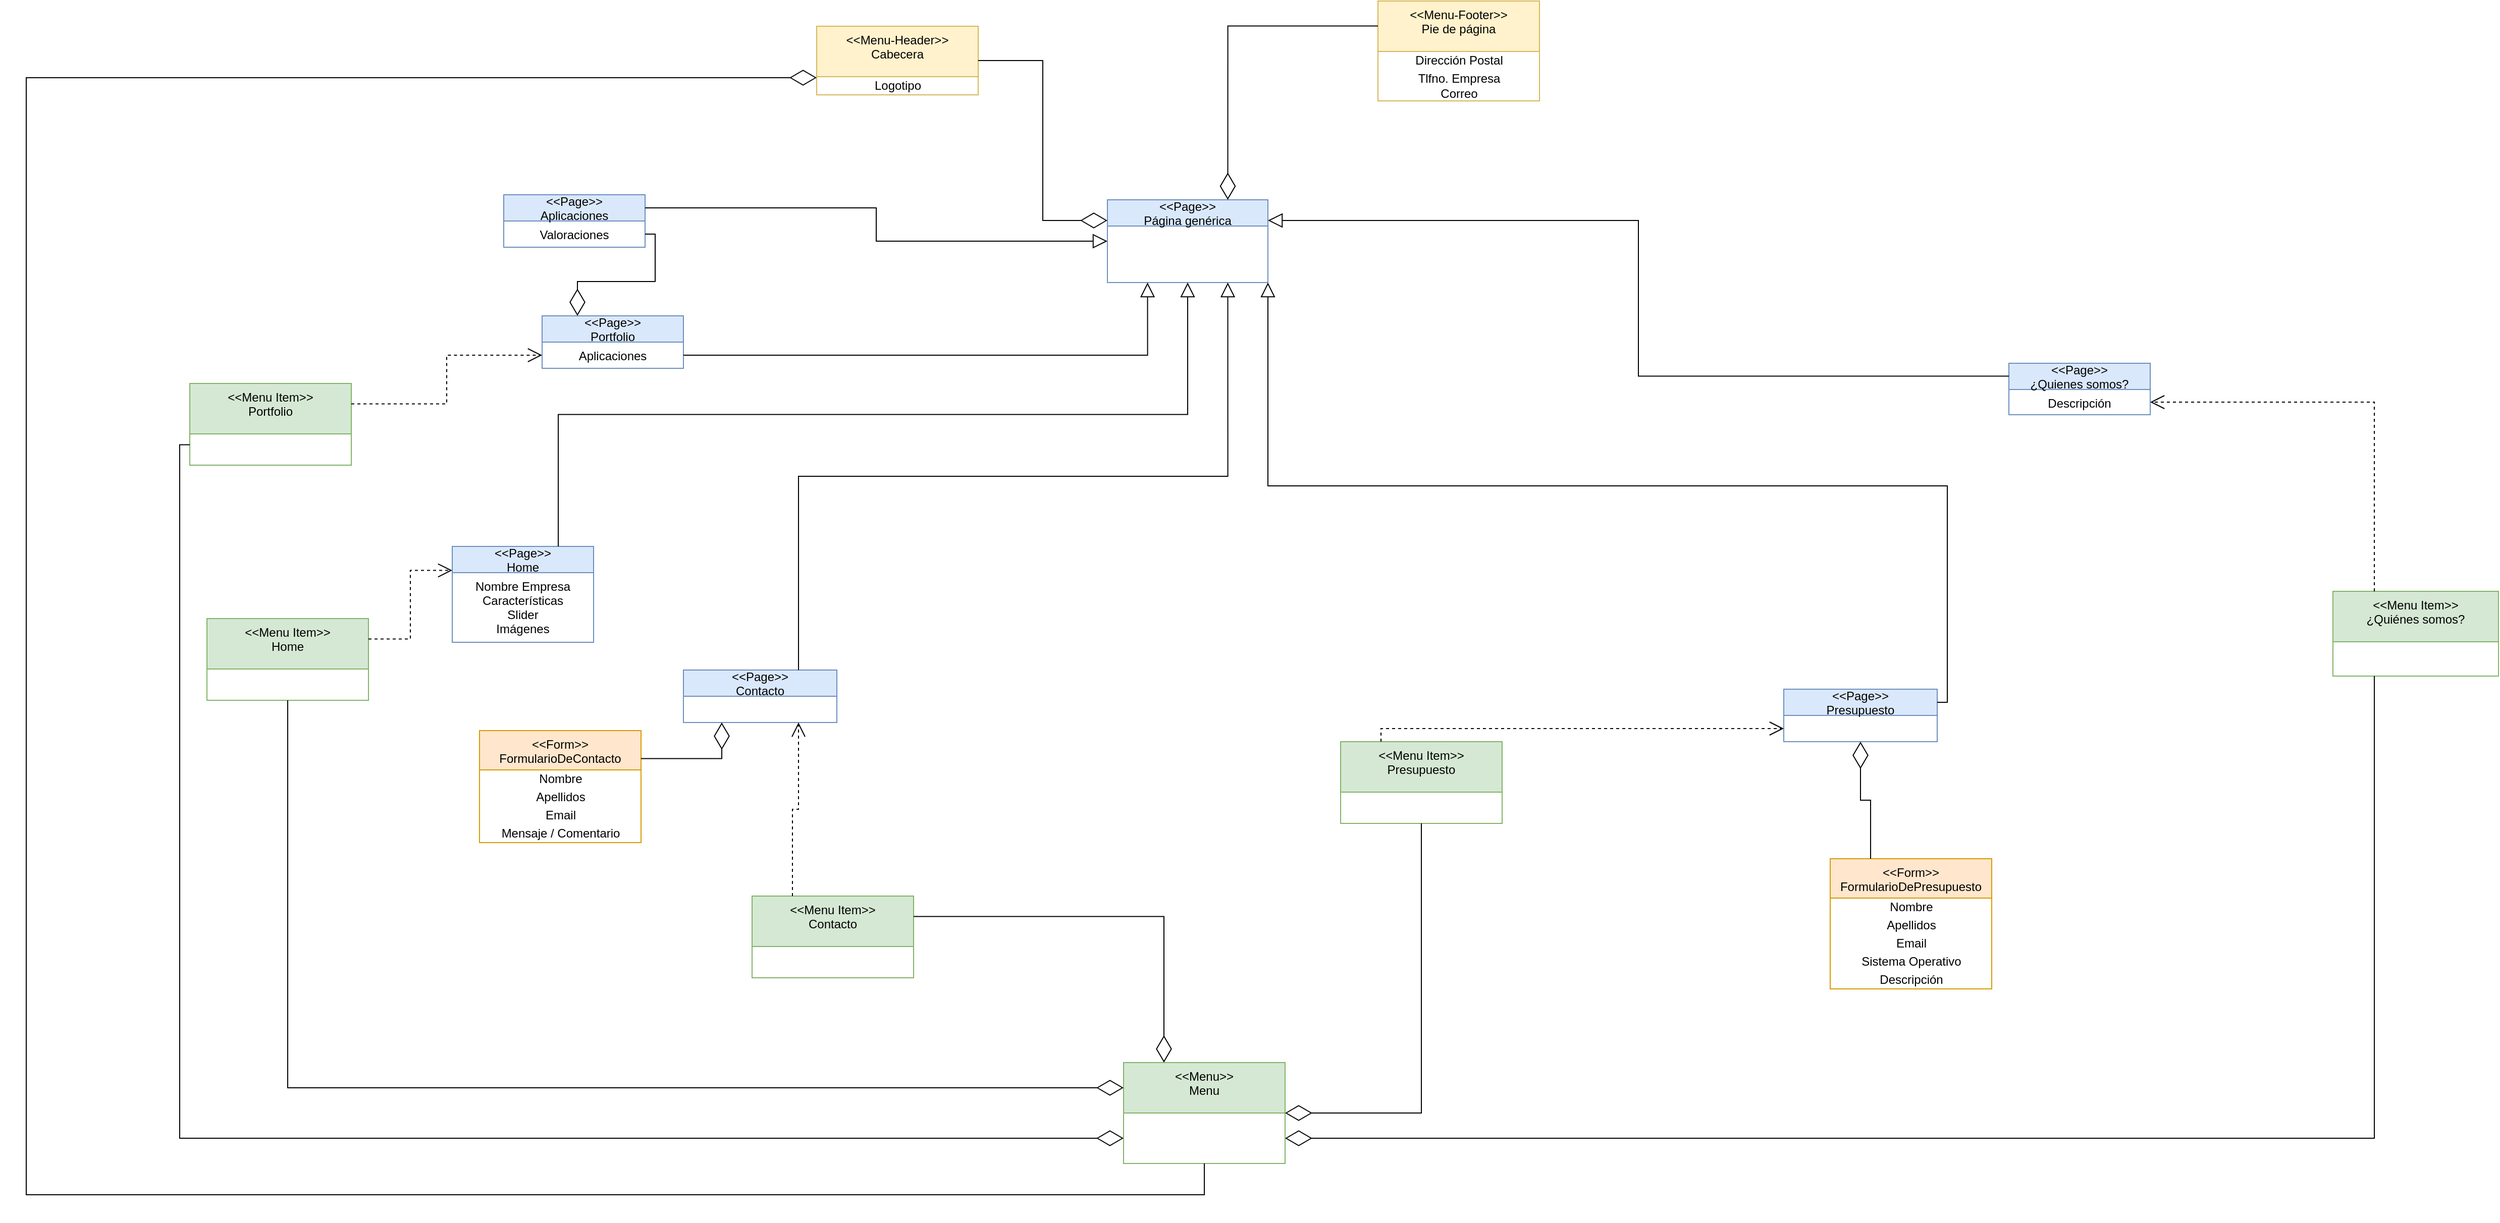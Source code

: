<mxfile version="15.4.0" type="device"><diagram id="yA0G8UE_XmNXI0Ufz7mg" name="Page-1"><mxGraphModel dx="3234" dy="2211" grid="0" gridSize="10" guides="1" tooltips="1" connect="1" arrows="1" fold="1" page="0" pageScale="1" pageWidth="827" pageHeight="1169" math="0" shadow="0"><root><mxCell id="0"/><mxCell id="1" parent="0"/><mxCell id="hKRWNTkdXomV-O8M1W_Q-1" value="&lt;&lt;Menu&gt;&gt;&#10;Menu" style="swimlane;fontStyle=0;align=center;verticalAlign=top;childLayout=stackLayout;horizontal=1;startSize=50;horizontalStack=0;resizeParent=1;resizeParentMax=0;resizeLast=0;collapsible=1;marginBottom=0;fillColor=#d5e8d4;strokeColor=#82b366;" parent="1" vertex="1"><mxGeometry x="313" y="549" width="160" height="100" as="geometry"/></mxCell><mxCell id="hKRWNTkdXomV-O8M1W_Q-7" value="&lt;&lt;Menu Item&gt;&gt;&#10;Portfolio" style="swimlane;fontStyle=0;align=center;verticalAlign=top;childLayout=stackLayout;horizontal=1;startSize=50;horizontalStack=0;resizeParent=1;resizeParentMax=0;resizeLast=0;collapsible=1;marginBottom=0;fillColor=#d5e8d4;strokeColor=#82b366;" parent="1" vertex="1"><mxGeometry x="-612" y="-124" width="160" height="81" as="geometry"/></mxCell><mxCell id="hKRWNTkdXomV-O8M1W_Q-17" value="&lt;&lt;Menu Item&gt;&gt;&#10;¿Quiénes somos?" style="swimlane;fontStyle=0;align=center;verticalAlign=top;childLayout=stackLayout;horizontal=1;startSize=50;horizontalStack=0;resizeParent=1;resizeParentMax=0;resizeLast=0;collapsible=1;marginBottom=0;fillColor=#d5e8d4;strokeColor=#82b366;" parent="1" vertex="1"><mxGeometry x="1511" y="82" width="164" height="84" as="geometry"/></mxCell><mxCell id="hKRWNTkdXomV-O8M1W_Q-23" value="&lt;&lt;Menu Item&gt;&gt;&#10;Presupuesto" style="swimlane;fontStyle=0;align=center;verticalAlign=top;childLayout=stackLayout;horizontal=1;startSize=50;horizontalStack=0;resizeParent=1;resizeParentMax=0;resizeLast=0;collapsible=1;marginBottom=0;fillColor=#d5e8d4;strokeColor=#82b366;" parent="1" vertex="1"><mxGeometry x="528" y="231" width="160" height="81" as="geometry"/></mxCell><mxCell id="hKRWNTkdXomV-O8M1W_Q-37" value="&lt;&lt;Form&gt;&gt;&#10;FormularioDeContacto" style="swimlane;fontStyle=0;align=center;verticalAlign=top;childLayout=stackLayout;horizontal=1;startSize=39;horizontalStack=0;resizeParent=1;resizeParentMax=0;resizeLast=0;collapsible=1;marginBottom=0;fillColor=#ffe6cc;strokeColor=#d79b00;" parent="1" vertex="1"><mxGeometry x="-325" y="220" width="160" height="111" as="geometry"/></mxCell><mxCell id="hKRWNTkdXomV-O8M1W_Q-34" value="Nombre" style="text;html=1;align=center;verticalAlign=middle;resizable=0;points=[];autosize=1;" parent="hKRWNTkdXomV-O8M1W_Q-37" vertex="1"><mxGeometry y="39" width="160" height="18" as="geometry"/></mxCell><mxCell id="8-_YNBI-Xo3XljAT3MFW-4" value="Apellidos" style="text;html=1;align=center;verticalAlign=middle;resizable=0;points=[];autosize=1;" parent="hKRWNTkdXomV-O8M1W_Q-37" vertex="1"><mxGeometry y="57" width="160" height="18" as="geometry"/></mxCell><mxCell id="8-_YNBI-Xo3XljAT3MFW-14" value="Email" style="text;html=1;align=center;verticalAlign=middle;resizable=0;points=[];autosize=1;" parent="hKRWNTkdXomV-O8M1W_Q-37" vertex="1"><mxGeometry y="75" width="160" height="18" as="geometry"/></mxCell><mxCell id="8-_YNBI-Xo3XljAT3MFW-3" value="Mensaje / Comentario" style="text;html=1;align=center;verticalAlign=middle;resizable=0;points=[];autosize=1;" parent="hKRWNTkdXomV-O8M1W_Q-37" vertex="1"><mxGeometry y="93" width="160" height="18" as="geometry"/></mxCell><mxCell id="8-_YNBI-Xo3XljAT3MFW-54" value="&lt;&lt;Menu-Header&gt;&gt;&#10;Cabecera" style="swimlane;fontStyle=0;align=center;verticalAlign=top;childLayout=stackLayout;horizontal=1;startSize=50;horizontalStack=0;resizeParent=1;resizeParentMax=0;resizeLast=0;collapsible=1;marginBottom=0;fillColor=#fff2cc;strokeColor=#d6b656;" parent="1" vertex="1"><mxGeometry x="9" y="-478" width="160" height="68" as="geometry"/></mxCell><mxCell id="8-_YNBI-Xo3XljAT3MFW-55" value="Logotipo" style="text;html=1;align=center;verticalAlign=middle;resizable=0;points=[];autosize=1;" parent="8-_YNBI-Xo3XljAT3MFW-54" vertex="1"><mxGeometry y="50" width="160" height="18" as="geometry"/></mxCell><mxCell id="8-_YNBI-Xo3XljAT3MFW-58" value="&lt;&lt;Menu-Footer&gt;&gt;&#10;Pie de página" style="swimlane;fontStyle=0;align=center;verticalAlign=top;childLayout=stackLayout;horizontal=1;startSize=50;horizontalStack=0;resizeParent=1;resizeParentMax=0;resizeLast=0;collapsible=1;marginBottom=0;fillColor=#fff2cc;strokeColor=#d6b656;" parent="1" vertex="1"><mxGeometry x="565" y="-503" width="160" height="99" as="geometry"/></mxCell><mxCell id="8-_YNBI-Xo3XljAT3MFW-72" value="Dirección Postal" style="text;html=1;align=center;verticalAlign=middle;resizable=0;points=[];autosize=1;" parent="8-_YNBI-Xo3XljAT3MFW-58" vertex="1"><mxGeometry y="50" width="160" height="18" as="geometry"/></mxCell><mxCell id="8-_YNBI-Xo3XljAT3MFW-61" value="Tlfno. Empresa&lt;br&gt;Correo&lt;br&gt;" style="text;html=1;align=center;verticalAlign=middle;resizable=0;points=[];autosize=1;" parent="8-_YNBI-Xo3XljAT3MFW-58" vertex="1"><mxGeometry y="68" width="160" height="31" as="geometry"/></mxCell><mxCell id="uSKGlv6VRu8ZMcw1zpjb-21" value="&lt;&lt;Form&gt;&gt;&#10;FormularioDePresupuesto" style="swimlane;fontStyle=0;align=center;verticalAlign=top;childLayout=stackLayout;horizontal=1;startSize=39;horizontalStack=0;resizeParent=1;resizeParentMax=0;resizeLast=0;collapsible=1;marginBottom=0;fillColor=#ffe6cc;strokeColor=#d79b00;" parent="1" vertex="1"><mxGeometry x="1013" y="347" width="160" height="129" as="geometry"/></mxCell><mxCell id="uSKGlv6VRu8ZMcw1zpjb-22" value="Nombre" style="text;html=1;align=center;verticalAlign=middle;resizable=0;points=[];autosize=1;" parent="uSKGlv6VRu8ZMcw1zpjb-21" vertex="1"><mxGeometry y="39" width="160" height="18" as="geometry"/></mxCell><mxCell id="uSKGlv6VRu8ZMcw1zpjb-23" value="Apellidos" style="text;html=1;align=center;verticalAlign=middle;resizable=0;points=[];autosize=1;" parent="uSKGlv6VRu8ZMcw1zpjb-21" vertex="1"><mxGeometry y="57" width="160" height="18" as="geometry"/></mxCell><mxCell id="uSKGlv6VRu8ZMcw1zpjb-24" value="Email" style="text;html=1;align=center;verticalAlign=middle;resizable=0;points=[];autosize=1;" parent="uSKGlv6VRu8ZMcw1zpjb-21" vertex="1"><mxGeometry y="75" width="160" height="18" as="geometry"/></mxCell><mxCell id="uSKGlv6VRu8ZMcw1zpjb-25" value="Sistema Operativo" style="text;html=1;align=center;verticalAlign=middle;resizable=0;points=[];autosize=1;" parent="uSKGlv6VRu8ZMcw1zpjb-21" vertex="1"><mxGeometry y="93" width="160" height="18" as="geometry"/></mxCell><mxCell id="uSKGlv6VRu8ZMcw1zpjb-26" value="Descripción" style="text;html=1;align=center;verticalAlign=middle;resizable=0;points=[];autosize=1;" parent="uSKGlv6VRu8ZMcw1zpjb-21" vertex="1"><mxGeometry y="111" width="160" height="18" as="geometry"/></mxCell><mxCell id="jjfaVqkgL9GFzx0vU8Dk-1" value="&lt;&lt;Menu Item&gt;&gt;&#10;Contacto" style="swimlane;fontStyle=0;align=center;verticalAlign=top;childLayout=stackLayout;horizontal=1;startSize=50;horizontalStack=0;resizeParent=1;resizeParentMax=0;resizeLast=0;collapsible=1;marginBottom=0;fillColor=#d5e8d4;strokeColor=#82b366;" parent="1" vertex="1"><mxGeometry x="-55" y="384" width="160" height="81" as="geometry"/></mxCell><mxCell id="14crKxM14k7ak86ih8j9-1" value="&lt;&lt;Menu Item&gt;&gt;&#10;Home" style="swimlane;fontStyle=0;align=center;verticalAlign=top;childLayout=stackLayout;horizontal=1;startSize=50;horizontalStack=0;resizeParent=1;resizeParentMax=0;resizeLast=0;collapsible=1;marginBottom=0;fillColor=#d5e8d4;strokeColor=#82b366;" parent="1" vertex="1"><mxGeometry x="-595" y="109" width="160" height="81" as="geometry"/></mxCell><mxCell id="r9jEuWJ0YS5XxkECisP7-10" value="&lt;&lt;Page&gt;&gt;&#10;Portfolio" style="swimlane;fontStyle=0;childLayout=stackLayout;horizontal=1;startSize=26;fillColor=#dae8fc;horizontalStack=0;resizeParent=1;resizeParentMax=0;resizeLast=0;collapsible=1;marginBottom=0;align=center;strokeColor=#6c8ebf;" parent="1" vertex="1"><mxGeometry x="-263" y="-191" width="140" height="52" as="geometry"/></mxCell><mxCell id="r9jEuWJ0YS5XxkECisP7-11" value="Aplicaciones&#10;" style="text;strokeColor=none;fillColor=none;align=center;verticalAlign=top;spacingLeft=4;spacingRight=4;overflow=hidden;rotatable=0;points=[[0,0.5],[1,0.5]];portConstraint=eastwest;" parent="r9jEuWJ0YS5XxkECisP7-10" vertex="1"><mxGeometry y="26" width="140" height="26" as="geometry"/></mxCell><mxCell id="r9jEuWJ0YS5XxkECisP7-17" value="&lt;&lt;Page&gt;&gt;&#10;Home" style="swimlane;fontStyle=0;childLayout=stackLayout;horizontal=1;startSize=26;fillColor=#dae8fc;horizontalStack=0;resizeParent=1;resizeParentMax=0;resizeLast=0;collapsible=1;marginBottom=0;align=center;strokeColor=#6c8ebf;" parent="1" vertex="1"><mxGeometry x="-352" y="37.5" width="140" height="95" as="geometry"/></mxCell><mxCell id="r9jEuWJ0YS5XxkECisP7-18" value="Nombre Empresa&#10;Características&#10;Slider&#10;Imágenes" style="text;strokeColor=none;fillColor=none;align=center;verticalAlign=top;spacingLeft=4;spacingRight=4;overflow=hidden;rotatable=0;points=[[0,0.5],[1,0.5]];portConstraint=eastwest;" parent="r9jEuWJ0YS5XxkECisP7-17" vertex="1"><mxGeometry y="26" width="140" height="69" as="geometry"/></mxCell><mxCell id="r9jEuWJ0YS5XxkECisP7-21" value="&lt;&lt;Page&gt;&gt;&#10;Presupuesto" style="swimlane;fontStyle=0;childLayout=stackLayout;horizontal=1;startSize=26;fillColor=#dae8fc;horizontalStack=0;resizeParent=1;resizeParentMax=0;resizeLast=0;collapsible=1;marginBottom=0;align=center;strokeColor=#6c8ebf;" parent="1" vertex="1"><mxGeometry x="967" y="179" width="152" height="52" as="geometry"/></mxCell><mxCell id="r9jEuWJ0YS5XxkECisP7-25" value="" style="endArrow=diamondThin;endFill=0;endSize=24;html=1;rounded=0;exitX=0.25;exitY=0;exitDx=0;exitDy=0;entryX=0.5;entryY=1;entryDx=0;entryDy=0;edgeStyle=orthogonalEdgeStyle;" parent="1" target="r9jEuWJ0YS5XxkECisP7-21" edge="1" source="uSKGlv6VRu8ZMcw1zpjb-21"><mxGeometry width="160" relative="1" as="geometry"><mxPoint x="744" y="-693" as="sourcePoint"/><mxPoint x="1166" y="224" as="targetPoint"/></mxGeometry></mxCell><mxCell id="r9jEuWJ0YS5XxkECisP7-26" value="&lt;&lt;Page&gt;&gt;&#10;Contacto" style="swimlane;fontStyle=0;childLayout=stackLayout;horizontal=1;startSize=26;fillColor=#dae8fc;horizontalStack=0;resizeParent=1;resizeParentMax=0;resizeLast=0;collapsible=1;marginBottom=0;align=center;strokeColor=#6c8ebf;" parent="1" vertex="1"><mxGeometry x="-123" y="160" width="152" height="52" as="geometry"/></mxCell><mxCell id="r9jEuWJ0YS5XxkECisP7-29" value="&lt;&lt;Page&gt;&gt;&#10;¿Quienes somos?" style="swimlane;fontStyle=0;childLayout=stackLayout;horizontal=1;startSize=26;fillColor=#dae8fc;horizontalStack=0;resizeParent=1;resizeParentMax=0;resizeLast=0;collapsible=1;marginBottom=0;align=center;strokeColor=#6c8ebf;" parent="1" vertex="1"><mxGeometry x="1190" y="-144" width="140" height="51" as="geometry"/></mxCell><mxCell id="r9jEuWJ0YS5XxkECisP7-30" value="Descripción" style="text;strokeColor=none;fillColor=none;align=center;verticalAlign=top;spacingLeft=4;spacingRight=4;overflow=hidden;rotatable=0;points=[[0,0.5],[1,0.5]];portConstraint=eastwest;" parent="r9jEuWJ0YS5XxkECisP7-29" vertex="1"><mxGeometry y="26" width="140" height="25" as="geometry"/></mxCell><mxCell id="3JLTGPS4duu8fIlQFXRI-1" value="&lt;&lt;Page&gt;&gt;&#10;Aplicaciones" style="swimlane;fontStyle=0;childLayout=stackLayout;horizontal=1;startSize=26;fillColor=#dae8fc;horizontalStack=0;resizeParent=1;resizeParentMax=0;resizeLast=0;collapsible=1;marginBottom=0;align=center;strokeColor=#6c8ebf;" parent="1" vertex="1"><mxGeometry x="-301" y="-311" width="140" height="52" as="geometry"/></mxCell><mxCell id="3JLTGPS4duu8fIlQFXRI-2" value="Valoraciones" style="text;strokeColor=none;fillColor=none;align=center;verticalAlign=top;spacingLeft=4;spacingRight=4;overflow=hidden;rotatable=0;points=[[0,0.5],[1,0.5]];portConstraint=eastwest;" parent="3JLTGPS4duu8fIlQFXRI-1" vertex="1"><mxGeometry y="26" width="140" height="26" as="geometry"/></mxCell><mxCell id="3JLTGPS4duu8fIlQFXRI-3" value="" style="endArrow=diamondThin;endFill=0;endSize=24;html=1;rounded=0;entryX=0.25;entryY=0;entryDx=0;entryDy=0;exitX=1;exitY=0.5;exitDx=0;exitDy=0;edgeStyle=orthogonalEdgeStyle;" parent="1" source="3JLTGPS4duu8fIlQFXRI-2" target="r9jEuWJ0YS5XxkECisP7-10" edge="1"><mxGeometry width="160" relative="1" as="geometry"><mxPoint x="-542" y="121" as="sourcePoint"/><mxPoint x="-382" y="121" as="targetPoint"/></mxGeometry></mxCell><mxCell id="3JLTGPS4duu8fIlQFXRI-4" value="" style="endArrow=diamondThin;endFill=0;endSize=24;html=1;rounded=0;entryX=0;entryY=0.75;entryDx=0;entryDy=0;exitX=0;exitY=0.75;exitDx=0;exitDy=0;edgeStyle=orthogonalEdgeStyle;" parent="1" source="hKRWNTkdXomV-O8M1W_Q-7" target="hKRWNTkdXomV-O8M1W_Q-1" edge="1"><mxGeometry width="160" relative="1" as="geometry"><mxPoint x="14" y="157" as="sourcePoint"/><mxPoint x="174" y="157" as="targetPoint"/></mxGeometry></mxCell><mxCell id="3JLTGPS4duu8fIlQFXRI-5" value="" style="endArrow=diamondThin;endFill=0;endSize=24;html=1;rounded=0;exitX=0.5;exitY=1;exitDx=0;exitDy=0;entryX=0;entryY=0.25;entryDx=0;entryDy=0;edgeStyle=orthogonalEdgeStyle;" parent="1" source="14crKxM14k7ak86ih8j9-1" edge="1" target="hKRWNTkdXomV-O8M1W_Q-1"><mxGeometry width="160" relative="1" as="geometry"><mxPoint x="12" y="19" as="sourcePoint"/><mxPoint x="366" y="19" as="targetPoint"/></mxGeometry></mxCell><mxCell id="3JLTGPS4duu8fIlQFXRI-23" value="" style="endArrow=diamondThin;endFill=0;endSize=24;html=1;rounded=0;exitX=0.5;exitY=1;exitDx=0;exitDy=0;entryX=1;entryY=0.5;entryDx=0;entryDy=0;edgeStyle=orthogonalEdgeStyle;" parent="1" source="hKRWNTkdXomV-O8M1W_Q-23" edge="1" target="hKRWNTkdXomV-O8M1W_Q-1"><mxGeometry width="160" relative="1" as="geometry"><mxPoint x="30" y="53" as="sourcePoint"/><mxPoint x="376" y="19" as="targetPoint"/></mxGeometry></mxCell><mxCell id="3JLTGPS4duu8fIlQFXRI-24" value="" style="endArrow=diamondThin;endFill=0;endSize=24;html=1;rounded=0;exitX=1;exitY=0.25;exitDx=0;exitDy=0;entryX=0.25;entryY=0;entryDx=0;entryDy=0;edgeStyle=orthogonalEdgeStyle;" parent="1" source="jjfaVqkgL9GFzx0vU8Dk-1" target="hKRWNTkdXomV-O8M1W_Q-1" edge="1"><mxGeometry width="160" relative="1" as="geometry"><mxPoint x="30" y="53" as="sourcePoint"/><mxPoint x="376" y="29" as="targetPoint"/></mxGeometry></mxCell><mxCell id="3JLTGPS4duu8fIlQFXRI-25" value="" style="endArrow=diamondThin;endFill=0;endSize=24;html=1;rounded=0;exitX=0.25;exitY=1;exitDx=0;exitDy=0;entryX=1;entryY=0.75;entryDx=0;entryDy=0;edgeStyle=orthogonalEdgeStyle;" parent="1" source="hKRWNTkdXomV-O8M1W_Q-17" edge="1" target="hKRWNTkdXomV-O8M1W_Q-1"><mxGeometry width="160" relative="1" as="geometry"><mxPoint x="40" y="63" as="sourcePoint"/><mxPoint x="500" y="194" as="targetPoint"/></mxGeometry></mxCell><mxCell id="u-VL629CcVsf0Xxn9hJs-5" value="&lt;&lt;Page&gt;&gt;&#10;Página genérica" style="swimlane;fontStyle=0;childLayout=stackLayout;horizontal=1;startSize=26;fillColor=#dae8fc;horizontalStack=0;resizeParent=1;resizeParentMax=0;resizeLast=0;collapsible=1;marginBottom=0;align=center;strokeColor=#6c8ebf;" vertex="1" collapsed="1" parent="1"><mxGeometry x="297" y="-306" width="159" height="82" as="geometry"><mxRectangle x="374" y="-201" width="140" height="65" as="alternateBounds"/></mxGeometry></mxCell><mxCell id="u-VL629CcVsf0Xxn9hJs-6" value="Descripción" style="text;strokeColor=none;fillColor=none;align=center;verticalAlign=top;spacingLeft=4;spacingRight=4;overflow=hidden;rotatable=0;points=[[0,0.5],[1,0.5]];portConstraint=eastwest;" vertex="1" parent="u-VL629CcVsf0Xxn9hJs-5"><mxGeometry y="26" width="159" height="39" as="geometry"/></mxCell><mxCell id="u-VL629CcVsf0Xxn9hJs-10" value="" style="endArrow=diamondThin;endFill=0;endSize=24;html=1;rounded=0;edgeStyle=orthogonalEdgeStyle;entryX=0;entryY=0.75;entryDx=0;entryDy=0;exitX=0.5;exitY=1;exitDx=0;exitDy=0;" edge="1" parent="1" source="hKRWNTkdXomV-O8M1W_Q-1" target="8-_YNBI-Xo3XljAT3MFW-54"><mxGeometry width="160" relative="1" as="geometry"><mxPoint x="146" y="-423" as="sourcePoint"/><mxPoint x="215" y="-371" as="targetPoint"/><Array as="points"><mxPoint x="393" y="680"/><mxPoint x="-774" y="680"/><mxPoint x="-774" y="-427"/></Array></mxGeometry></mxCell><mxCell id="u-VL629CcVsf0Xxn9hJs-11" value="" style="endArrow=diamondThin;endFill=0;endSize=24;html=1;rounded=0;edgeStyle=orthogonalEdgeStyle;entryX=0;entryY=0.25;entryDx=0;entryDy=0;exitX=1;exitY=0.5;exitDx=0;exitDy=0;" edge="1" parent="1" source="8-_YNBI-Xo3XljAT3MFW-54" target="u-VL629CcVsf0Xxn9hJs-5"><mxGeometry width="160" relative="1" as="geometry"><mxPoint x="68" y="-202" as="sourcePoint"/><mxPoint x="228" y="-202" as="targetPoint"/></mxGeometry></mxCell><mxCell id="u-VL629CcVsf0Xxn9hJs-12" value="" style="endArrow=diamondThin;endFill=0;endSize=24;html=1;rounded=0;edgeStyle=orthogonalEdgeStyle;entryX=0.75;entryY=0;entryDx=0;entryDy=0;exitX=0;exitY=0.25;exitDx=0;exitDy=0;" edge="1" parent="1" source="8-_YNBI-Xo3XljAT3MFW-58" target="u-VL629CcVsf0Xxn9hJs-5"><mxGeometry width="160" relative="1" as="geometry"><mxPoint x="544" y="-271" as="sourcePoint"/><mxPoint x="704" y="-271" as="targetPoint"/></mxGeometry></mxCell><mxCell id="u-VL629CcVsf0Xxn9hJs-13" value="" style="endArrow=block;endFill=0;endSize=12;html=1;rounded=0;edgeStyle=orthogonalEdgeStyle;entryX=0.25;entryY=1;entryDx=0;entryDy=0;exitX=1;exitY=0.5;exitDx=0;exitDy=0;" edge="1" parent="1" source="r9jEuWJ0YS5XxkECisP7-11" target="u-VL629CcVsf0Xxn9hJs-5"><mxGeometry width="160" relative="1" as="geometry"><mxPoint x="-73" y="-181" as="sourcePoint"/><mxPoint x="87" y="-181" as="targetPoint"/></mxGeometry></mxCell><mxCell id="u-VL629CcVsf0Xxn9hJs-14" value="" style="endArrow=block;endFill=0;endSize=12;html=1;rounded=0;edgeStyle=orthogonalEdgeStyle;entryX=0.5;entryY=1;entryDx=0;entryDy=0;exitX=0.75;exitY=0;exitDx=0;exitDy=0;" edge="1" parent="1" source="r9jEuWJ0YS5XxkECisP7-17" target="u-VL629CcVsf0Xxn9hJs-5"><mxGeometry width="160" relative="1" as="geometry"><mxPoint x="-173" y="-20.0" as="sourcePoint"/><mxPoint x="383.75" y="-224" as="targetPoint"/></mxGeometry></mxCell><mxCell id="u-VL629CcVsf0Xxn9hJs-15" value="" style="endArrow=block;endFill=0;endSize=12;html=1;rounded=0;edgeStyle=orthogonalEdgeStyle;entryX=1;entryY=1;entryDx=0;entryDy=0;exitX=1;exitY=0.25;exitDx=0;exitDy=0;" edge="1" parent="1" source="r9jEuWJ0YS5XxkECisP7-21" target="u-VL629CcVsf0Xxn9hJs-5"><mxGeometry width="160" relative="1" as="geometry"><mxPoint x="336" y="124" as="sourcePoint"/><mxPoint x="416.75" y="-217" as="targetPoint"/></mxGeometry></mxCell><mxCell id="u-VL629CcVsf0Xxn9hJs-16" value="" style="endArrow=block;endFill=0;endSize=12;html=1;rounded=0;edgeStyle=orthogonalEdgeStyle;entryX=0.75;entryY=1;entryDx=0;entryDy=0;exitX=0.75;exitY=0;exitDx=0;exitDy=0;" edge="1" parent="1" source="r9jEuWJ0YS5XxkECisP7-26" target="u-VL629CcVsf0Xxn9hJs-5"><mxGeometry width="160" relative="1" as="geometry"><mxPoint x="295.0" y="449.0" as="sourcePoint"/><mxPoint x="466.0" y="-214" as="targetPoint"/></mxGeometry></mxCell><mxCell id="u-VL629CcVsf0Xxn9hJs-17" value="" style="endArrow=block;endFill=0;endSize=12;html=1;rounded=0;edgeStyle=orthogonalEdgeStyle;exitX=0;exitY=0.25;exitDx=0;exitDy=0;entryX=1;entryY=0.25;entryDx=0;entryDy=0;" edge="1" parent="1" source="r9jEuWJ0YS5XxkECisP7-29" target="u-VL629CcVsf0Xxn9hJs-5"><mxGeometry width="160" relative="1" as="geometry"><mxPoint x="643.75" y="422" as="sourcePoint"/><mxPoint x="526" y="-237" as="targetPoint"/></mxGeometry></mxCell><mxCell id="u-VL629CcVsf0Xxn9hJs-20" value="" style="endArrow=diamondThin;endFill=0;endSize=24;html=1;rounded=0;edgeStyle=orthogonalEdgeStyle;entryX=0.25;entryY=1;entryDx=0;entryDy=0;exitX=1;exitY=0.25;exitDx=0;exitDy=0;" edge="1" parent="1" source="hKRWNTkdXomV-O8M1W_Q-37" target="r9jEuWJ0YS5XxkECisP7-26"><mxGeometry width="160" relative="1" as="geometry"><mxPoint x="-126" y="377" as="sourcePoint"/><mxPoint x="34" y="377" as="targetPoint"/></mxGeometry></mxCell><mxCell id="u-VL629CcVsf0Xxn9hJs-21" value="" style="endArrow=block;endFill=0;endSize=12;html=1;rounded=0;edgeStyle=orthogonalEdgeStyle;entryX=0;entryY=0.5;entryDx=0;entryDy=0;exitX=1;exitY=0.25;exitDx=0;exitDy=0;" edge="1" parent="1" source="3JLTGPS4duu8fIlQFXRI-1" target="u-VL629CcVsf0Xxn9hJs-5"><mxGeometry width="160" relative="1" as="geometry"><mxPoint x="-128" y="-322" as="sourcePoint"/><mxPoint x="149.75" y="-328" as="targetPoint"/></mxGeometry></mxCell><object label="" id="u-VL629CcVsf0Xxn9hJs-22"><mxCell style="endArrow=open;dashed=1;endFill=1;endSize=12;html=1;rounded=0;edgeStyle=orthogonalEdgeStyle;entryX=0;entryY=0.5;entryDx=0;entryDy=0;exitX=1;exitY=0.25;exitDx=0;exitDy=0;" edge="1" parent="1" source="hKRWNTkdXomV-O8M1W_Q-7" target="r9jEuWJ0YS5XxkECisP7-11"><mxGeometry width="160" relative="1" as="geometry"><mxPoint x="-458" y="-165.5" as="sourcePoint"/><mxPoint x="-298" y="-165.5" as="targetPoint"/></mxGeometry></mxCell></object><object label="" id="u-VL629CcVsf0Xxn9hJs-26"><mxCell style="endArrow=open;dashed=1;endFill=1;endSize=12;html=1;rounded=0;edgeStyle=orthogonalEdgeStyle;entryX=0;entryY=0.25;entryDx=0;entryDy=0;exitX=1;exitY=0.25;exitDx=0;exitDy=0;" edge="1" parent="1" source="14crKxM14k7ak86ih8j9-1" target="r9jEuWJ0YS5XxkECisP7-17"><mxGeometry width="160" relative="1" as="geometry"><mxPoint x="-584" y="21.25" as="sourcePoint"/><mxPoint x="-395" y="-27" as="targetPoint"/></mxGeometry></mxCell></object><object label="" id="u-VL629CcVsf0Xxn9hJs-27"><mxCell style="endArrow=open;dashed=1;endFill=1;endSize=12;html=1;rounded=0;edgeStyle=orthogonalEdgeStyle;entryX=0.75;entryY=1;entryDx=0;entryDy=0;exitX=0.25;exitY=0;exitDx=0;exitDy=0;" edge="1" parent="1" source="jjfaVqkgL9GFzx0vU8Dk-1" target="r9jEuWJ0YS5XxkECisP7-26"><mxGeometry width="160" relative="1" as="geometry"><mxPoint x="-65" y="307.92" as="sourcePoint"/><mxPoint x="46" y="244.92" as="targetPoint"/></mxGeometry></mxCell></object><object label="" id="u-VL629CcVsf0Xxn9hJs-28"><mxCell style="endArrow=open;dashed=1;endFill=1;endSize=12;html=1;rounded=0;edgeStyle=orthogonalEdgeStyle;entryX=1;entryY=0.5;entryDx=0;entryDy=0;exitX=0.25;exitY=0;exitDx=0;exitDy=0;" edge="1" parent="1" source="hKRWNTkdXomV-O8M1W_Q-17" target="r9jEuWJ0YS5XxkECisP7-30"><mxGeometry width="160" relative="1" as="geometry"><mxPoint x="482" y="389" as="sourcePoint"/><mxPoint x="488" y="217" as="targetPoint"/></mxGeometry></mxCell></object><object label="" id="u-VL629CcVsf0Xxn9hJs-29"><mxCell style="endArrow=open;dashed=1;endFill=1;endSize=12;html=1;rounded=0;edgeStyle=orthogonalEdgeStyle;entryX=0;entryY=0.75;entryDx=0;entryDy=0;exitX=0.25;exitY=0;exitDx=0;exitDy=0;" edge="1" parent="1" source="hKRWNTkdXomV-O8M1W_Q-23" target="r9jEuWJ0YS5XxkECisP7-21"><mxGeometry width="160" relative="1" as="geometry"><mxPoint x="885" y="361.5" as="sourcePoint"/><mxPoint x="870" y="257" as="targetPoint"/></mxGeometry></mxCell></object></root></mxGraphModel></diagram></mxfile>